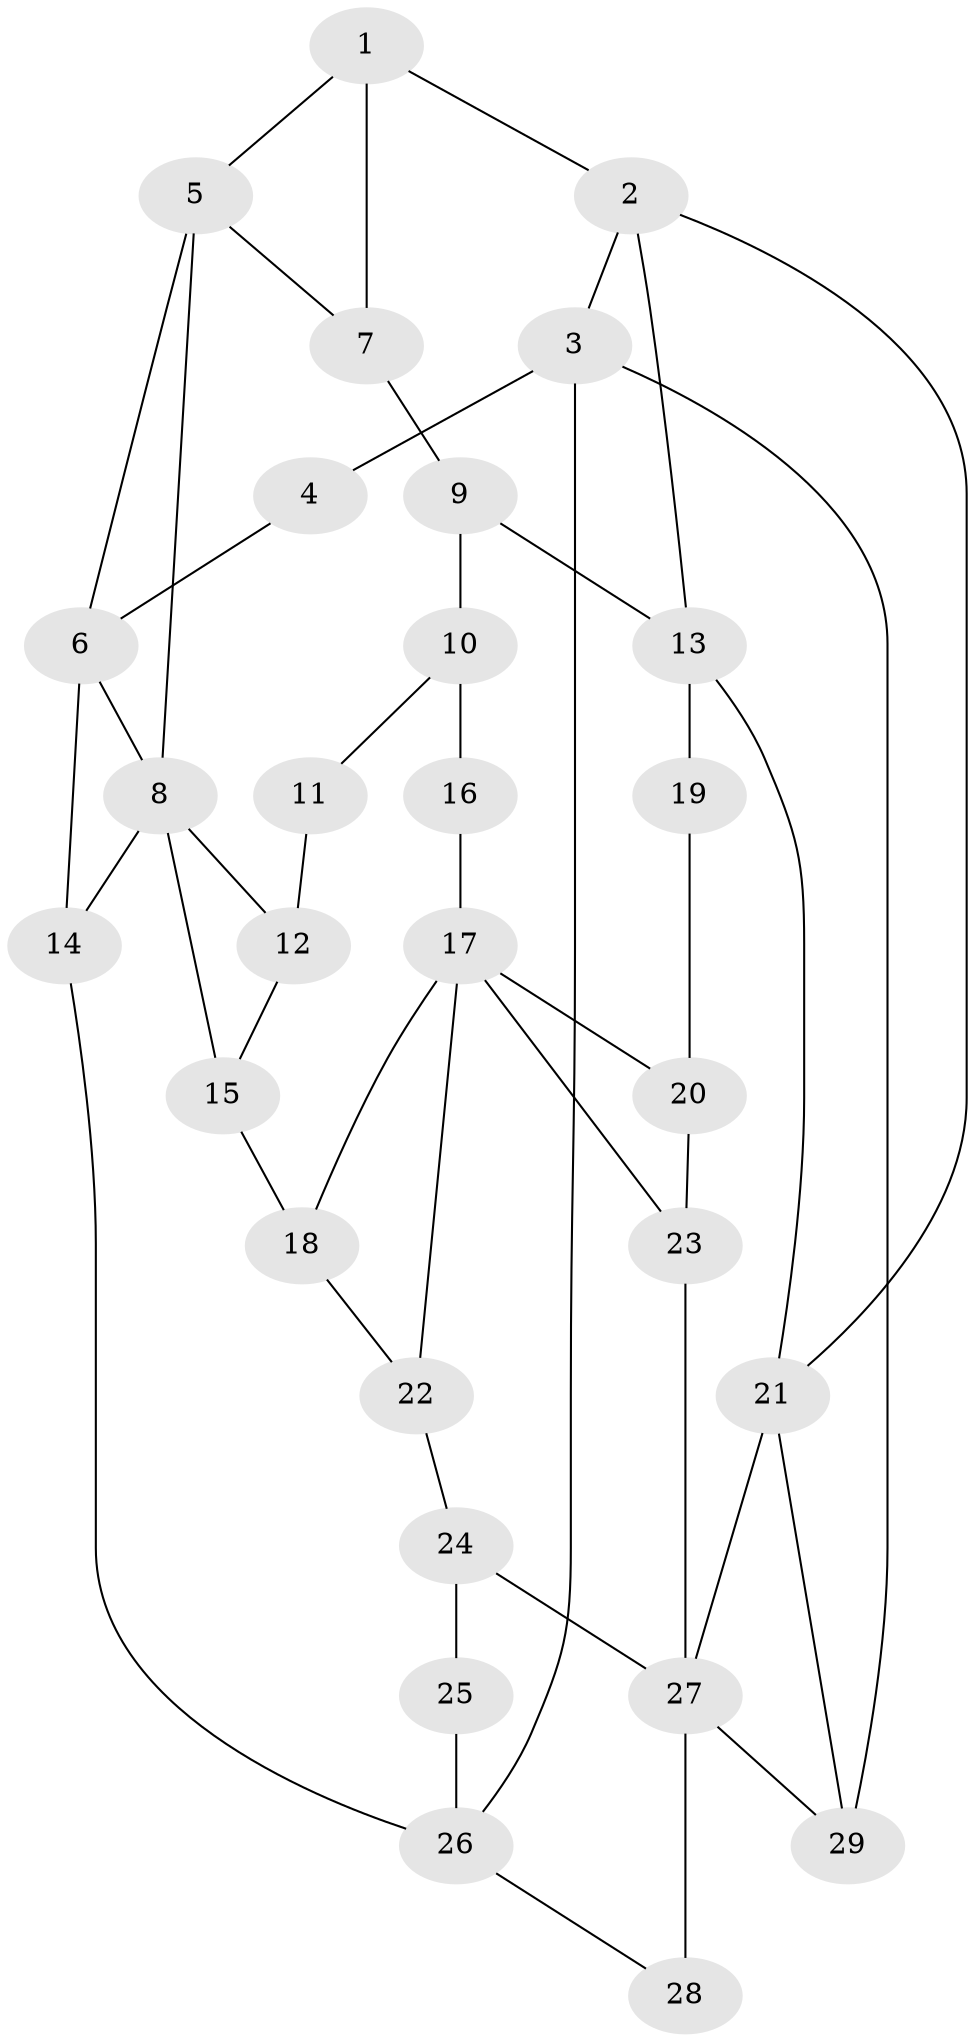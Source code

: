 // original degree distribution, {3: 0.034482758620689655, 5: 0.5172413793103449, 4: 0.2413793103448276, 6: 0.20689655172413793}
// Generated by graph-tools (version 1.1) at 2025/38/03/09/25 02:38:37]
// undirected, 29 vertices, 47 edges
graph export_dot {
graph [start="1"]
  node [color=gray90,style=filled];
  1;
  2;
  3;
  4;
  5;
  6;
  7;
  8;
  9;
  10;
  11;
  12;
  13;
  14;
  15;
  16;
  17;
  18;
  19;
  20;
  21;
  22;
  23;
  24;
  25;
  26;
  27;
  28;
  29;
  1 -- 2 [weight=1.0];
  1 -- 5 [weight=1.0];
  1 -- 7 [weight=1.0];
  2 -- 3 [weight=1.0];
  2 -- 13 [weight=1.0];
  2 -- 21 [weight=1.0];
  3 -- 4 [weight=2.0];
  3 -- 26 [weight=1.0];
  3 -- 29 [weight=2.0];
  4 -- 6 [weight=2.0];
  5 -- 6 [weight=2.0];
  5 -- 7 [weight=1.0];
  5 -- 8 [weight=1.0];
  6 -- 8 [weight=1.0];
  6 -- 14 [weight=1.0];
  7 -- 9 [weight=1.0];
  8 -- 12 [weight=1.0];
  8 -- 14 [weight=1.0];
  8 -- 15 [weight=1.0];
  9 -- 10 [weight=2.0];
  9 -- 13 [weight=2.0];
  10 -- 11 [weight=2.0];
  10 -- 16 [weight=2.0];
  11 -- 12 [weight=1.0];
  12 -- 15 [weight=1.0];
  13 -- 19 [weight=2.0];
  13 -- 21 [weight=1.0];
  14 -- 26 [weight=1.0];
  15 -- 18 [weight=1.0];
  16 -- 17 [weight=2.0];
  17 -- 18 [weight=1.0];
  17 -- 20 [weight=1.0];
  17 -- 22 [weight=1.0];
  17 -- 23 [weight=1.0];
  18 -- 22 [weight=1.0];
  19 -- 20 [weight=1.0];
  20 -- 23 [weight=1.0];
  21 -- 27 [weight=1.0];
  21 -- 29 [weight=1.0];
  22 -- 24 [weight=1.0];
  23 -- 27 [weight=1.0];
  24 -- 25 [weight=1.0];
  24 -- 27 [weight=1.0];
  25 -- 26 [weight=2.0];
  26 -- 28 [weight=1.0];
  27 -- 28 [weight=2.0];
  27 -- 29 [weight=1.0];
}
